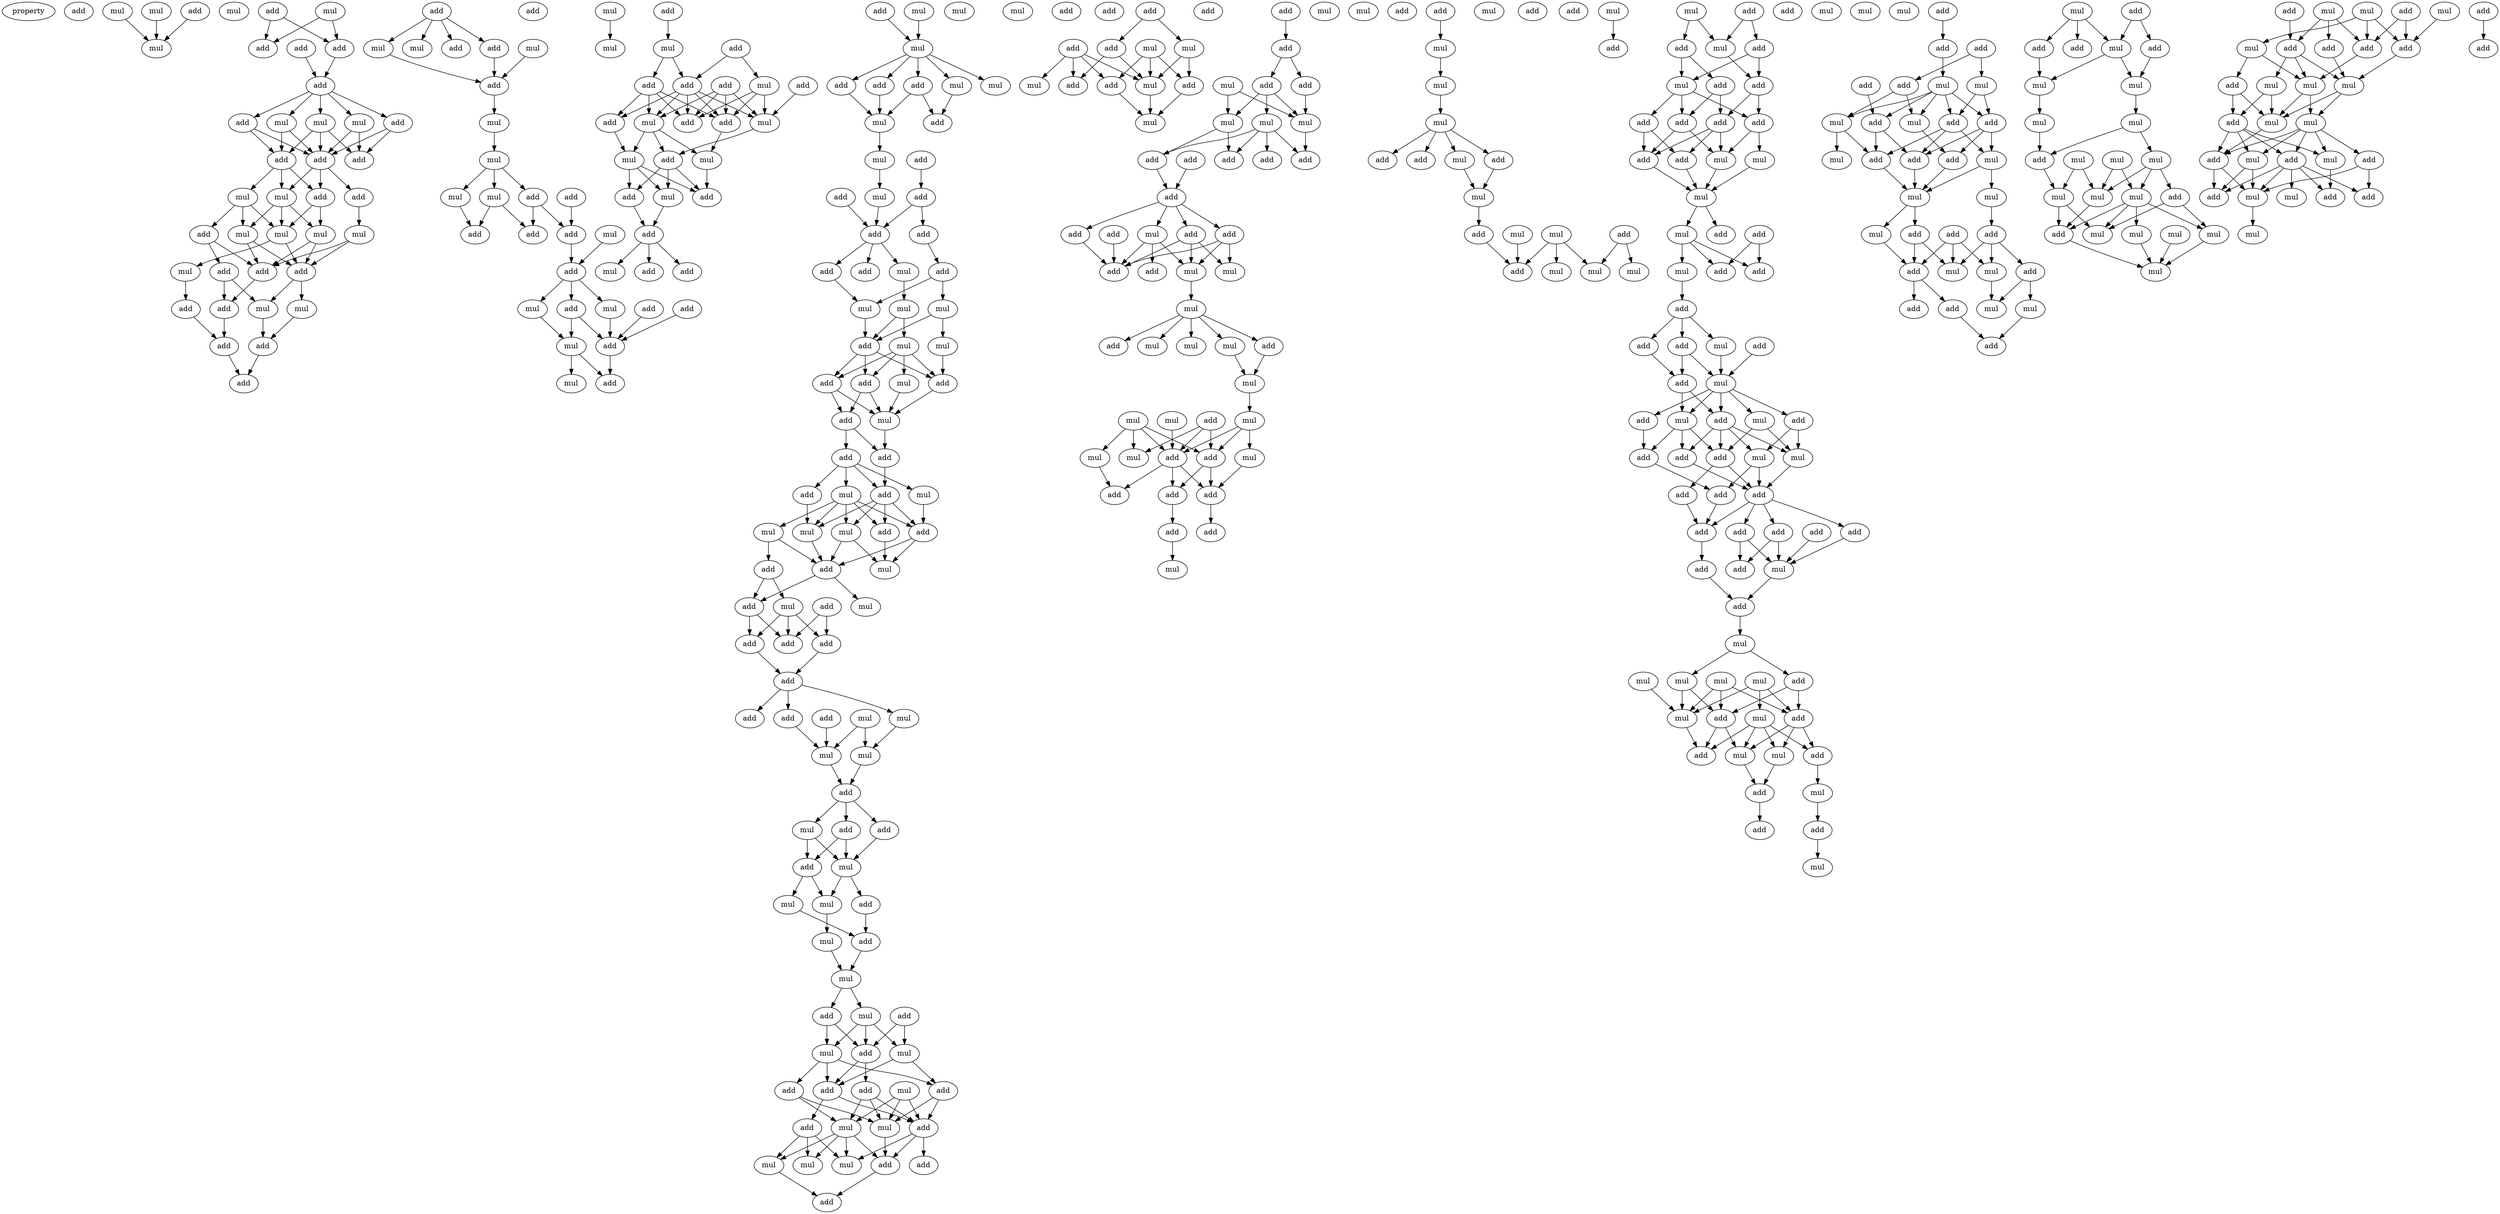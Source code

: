 digraph {
    node [fontcolor=black]
    property [mul=2,lf=1.2]
    0 [ label = add ];
    1 [ label = mul ];
    2 [ label = mul ];
    3 [ label = mul ];
    4 [ label = add ];
    5 [ label = mul ];
    6 [ label = add ];
    7 [ label = mul ];
    8 [ label = add ];
    9 [ label = add ];
    10 [ label = add ];
    11 [ label = add ];
    12 [ label = add ];
    13 [ label = mul ];
    14 [ label = mul ];
    15 [ label = add ];
    16 [ label = mul ];
    17 [ label = add ];
    18 [ label = add ];
    19 [ label = add ];
    20 [ label = add ];
    21 [ label = add ];
    22 [ label = mul ];
    23 [ label = mul ];
    24 [ label = mul ];
    25 [ label = mul ];
    26 [ label = mul ];
    27 [ label = add ];
    28 [ label = mul ];
    29 [ label = add ];
    30 [ label = mul ];
    31 [ label = add ];
    32 [ label = add ];
    33 [ label = add ];
    34 [ label = mul ];
    35 [ label = add ];
    36 [ label = mul ];
    37 [ label = add ];
    38 [ label = add ];
    39 [ label = add ];
    40 [ label = add ];
    41 [ label = mul ];
    42 [ label = mul ];
    43 [ label = add ];
    44 [ label = add ];
    45 [ label = mul ];
    46 [ label = add ];
    47 [ label = add ];
    48 [ label = mul ];
    49 [ label = mul ];
    50 [ label = mul ];
    51 [ label = mul ];
    52 [ label = mul ];
    53 [ label = add ];
    54 [ label = mul ];
    55 [ label = add ];
    56 [ label = mul ];
    57 [ label = add ];
    58 [ label = add ];
    59 [ label = add ];
    60 [ label = add ];
    61 [ label = add ];
    62 [ label = mul ];
    63 [ label = add ];
    64 [ label = add ];
    65 [ label = mul ];
    66 [ label = mul ];
    67 [ label = add ];
    68 [ label = add ];
    69 [ label = mul ];
    70 [ label = add ];
    71 [ label = add ];
    72 [ label = mul ];
    73 [ label = add ];
    74 [ label = add ];
    75 [ label = add ];
    76 [ label = add ];
    77 [ label = mul ];
    78 [ label = add ];
    79 [ label = add ];
    80 [ label = mul ];
    81 [ label = mul ];
    82 [ label = add ];
    83 [ label = mul ];
    84 [ label = add ];
    85 [ label = mul ];
    86 [ label = mul ];
    87 [ label = add ];
    88 [ label = add ];
    89 [ label = add ];
    90 [ label = add ];
    91 [ label = mul ];
    92 [ label = add ];
    93 [ label = mul ];
    94 [ label = add ];
    95 [ label = mul ];
    96 [ label = add ];
    97 [ label = add ];
    98 [ label = mul ];
    99 [ label = mul ];
    100 [ label = add ];
    101 [ label = mul ];
    102 [ label = add ];
    103 [ label = mul ];
    104 [ label = add ];
    105 [ label = add ];
    106 [ label = add ];
    107 [ label = mul ];
    108 [ label = mul ];
    109 [ label = add ];
    110 [ label = add ];
    111 [ label = add ];
    112 [ label = mul ];
    113 [ label = add ];
    114 [ label = add ];
    115 [ label = mul ];
    116 [ label = mul ];
    117 [ label = mul ];
    118 [ label = add ];
    119 [ label = mul ];
    120 [ label = mul ];
    121 [ label = add ];
    122 [ label = add ];
    123 [ label = mul ];
    124 [ label = add ];
    125 [ label = add ];
    126 [ label = mul ];
    127 [ label = add ];
    128 [ label = mul ];
    129 [ label = add ];
    130 [ label = mul ];
    131 [ label = add ];
    132 [ label = mul ];
    133 [ label = add ];
    134 [ label = mul ];
    135 [ label = add ];
    136 [ label = mul ];
    137 [ label = mul ];
    138 [ label = add ];
    139 [ label = add ];
    140 [ label = mul ];
    141 [ label = add ];
    142 [ label = add ];
    143 [ label = add ];
    144 [ label = mul ];
    145 [ label = mul ];
    146 [ label = add ];
    147 [ label = add ];
    148 [ label = add ];
    149 [ label = add ];
    150 [ label = mul ];
    151 [ label = mul ];
    152 [ label = add ];
    153 [ label = add ];
    154 [ label = add ];
    155 [ label = mul ];
    156 [ label = mul ];
    157 [ label = add ];
    158 [ label = mul ];
    159 [ label = add ];
    160 [ label = add ];
    161 [ label = add ];
    162 [ label = add ];
    163 [ label = mul ];
    164 [ label = add ];
    165 [ label = add ];
    166 [ label = mul ];
    167 [ label = mul ];
    168 [ label = mul ];
    169 [ label = add ];
    170 [ label = mul ];
    171 [ label = add ];
    172 [ label = add ];
    173 [ label = mul ];
    174 [ label = mul ];
    175 [ label = mul ];
    176 [ label = add ];
    177 [ label = add ];
    178 [ label = add ];
    179 [ label = mul ];
    180 [ label = add ];
    181 [ label = add ];
    182 [ label = add ];
    183 [ label = mul ];
    184 [ label = add ];
    185 [ label = mul ];
    186 [ label = mul ];
    187 [ label = add ];
    188 [ label = add ];
    189 [ label = mul ];
    190 [ label = mul ];
    191 [ label = add ];
    192 [ label = add ];
    193 [ label = add ];
    194 [ label = add ];
    195 [ label = mul ];
    196 [ label = mul ];
    197 [ label = add ];
    198 [ label = mul ];
    199 [ label = mul ];
    200 [ label = add ];
    201 [ label = add ];
    202 [ label = mul ];
    203 [ label = add ];
    204 [ label = add ];
    205 [ label = mul ];
    206 [ label = mul ];
    207 [ label = add ];
    208 [ label = add ];
    209 [ label = add ];
    210 [ label = mul ];
    211 [ label = add ];
    212 [ label = mul ];
    213 [ label = mul ];
    214 [ label = mul ];
    215 [ label = add ];
    216 [ label = add ];
    217 [ label = add ];
    218 [ label = add ];
    219 [ label = add ];
    220 [ label = add ];
    221 [ label = add ];
    222 [ label = mul ];
    223 [ label = add ];
    224 [ label = add ];
    225 [ label = add ];
    226 [ label = add ];
    227 [ label = add ];
    228 [ label = mul ];
    229 [ label = mul ];
    230 [ label = mul ];
    231 [ label = add ];
    232 [ label = mul ];
    233 [ label = mul ];
    234 [ label = add ];
    235 [ label = mul ];
    236 [ label = mul ];
    237 [ label = mul ];
    238 [ label = mul ];
    239 [ label = add ];
    240 [ label = mul ];
    241 [ label = add ];
    242 [ label = add ];
    243 [ label = mul ];
    244 [ label = mul ];
    245 [ label = mul ];
    246 [ label = add ];
    247 [ label = add ];
    248 [ label = add ];
    249 [ label = add ];
    250 [ label = add ];
    251 [ label = mul ];
    252 [ label = add ];
    253 [ label = mul ];
    254 [ label = mul ];
    255 [ label = mul ];
    256 [ label = add ];
    257 [ label = add ];
    258 [ label = mul ];
    259 [ label = add ];
    260 [ label = mul ];
    261 [ label = mul ];
    262 [ label = mul ];
    263 [ label = add ];
    264 [ label = mul ];
    265 [ label = add ];
    266 [ label = add ];
    267 [ label = add ];
    268 [ label = mul ];
    269 [ label = mul ];
    270 [ label = mul ];
    271 [ label = add ];
    272 [ label = mul ];
    273 [ label = mul ];
    274 [ label = add ];
    275 [ label = add ];
    276 [ label = add ];
    277 [ label = add ];
    278 [ label = mul ];
    279 [ label = add ];
    280 [ label = add ];
    281 [ label = mul ];
    282 [ label = add ];
    283 [ label = add ];
    284 [ label = add ];
    285 [ label = add ];
    286 [ label = add ];
    287 [ label = mul ];
    288 [ label = add ];
    289 [ label = mul ];
    290 [ label = mul ];
    291 [ label = add ];
    292 [ label = add ];
    293 [ label = mul ];
    294 [ label = add ];
    295 [ label = add ];
    296 [ label = mul ];
    297 [ label = add ];
    298 [ label = add ];
    299 [ label = mul ];
    300 [ label = mul ];
    301 [ label = add ];
    302 [ label = add ];
    303 [ label = add ];
    304 [ label = add ];
    305 [ label = mul ];
    306 [ label = mul ];
    307 [ label = mul ];
    308 [ label = add ];
    309 [ label = add ];
    310 [ label = add ];
    311 [ label = add ];
    312 [ label = mul ];
    313 [ label = add ];
    314 [ label = mul ];
    315 [ label = add ];
    316 [ label = add ];
    317 [ label = add ];
    318 [ label = add ];
    319 [ label = add ];
    320 [ label = add ];
    321 [ label = add ];
    322 [ label = add ];
    323 [ label = add ];
    324 [ label = mul ];
    325 [ label = add ];
    326 [ label = add ];
    327 [ label = add ];
    328 [ label = mul ];
    329 [ label = mul ];
    330 [ label = mul ];
    331 [ label = mul ];
    332 [ label = mul ];
    333 [ label = add ];
    334 [ label = mul ];
    335 [ label = add ];
    336 [ label = add ];
    337 [ label = mul ];
    338 [ label = mul ];
    339 [ label = add ];
    340 [ label = add ];
    341 [ label = mul ];
    342 [ label = mul ];
    343 [ label = add ];
    344 [ label = mul ];
    345 [ label = add ];
    346 [ label = add ];
    347 [ label = mul ];
    348 [ label = add ];
    349 [ label = mul ];
    350 [ label = add ];
    351 [ label = add ];
    352 [ label = add ];
    353 [ label = add ];
    354 [ label = mul ];
    355 [ label = mul ];
    356 [ label = mul ];
    357 [ label = add ];
    358 [ label = add ];
    359 [ label = add ];
    360 [ label = mul ];
    361 [ label = add ];
    362 [ label = mul ];
    363 [ label = add ];
    364 [ label = mul ];
    365 [ label = add ];
    366 [ label = mul ];
    367 [ label = mul ];
    368 [ label = add ];
    369 [ label = add ];
    370 [ label = mul ];
    371 [ label = add ];
    372 [ label = mul ];
    373 [ label = add ];
    374 [ label = mul ];
    375 [ label = add ];
    376 [ label = mul ];
    377 [ label = add ];
    378 [ label = mul ];
    379 [ label = add ];
    380 [ label = add ];
    381 [ label = add ];
    382 [ label = mul ];
    383 [ label = add ];
    384 [ label = add ];
    385 [ label = add ];
    386 [ label = mul ];
    387 [ label = mul ];
    388 [ label = mul ];
    389 [ label = mul ];
    390 [ label = mul ];
    391 [ label = mul ];
    392 [ label = mul ];
    393 [ label = mul ];
    394 [ label = add ];
    395 [ label = mul ];
    396 [ label = mul ];
    397 [ label = mul ];
    398 [ label = add ];
    399 [ label = mul ];
    400 [ label = mul ];
    401 [ label = mul ];
    402 [ label = add ];
    403 [ label = mul ];
    404 [ label = mul ];
    405 [ label = mul ];
    406 [ label = mul ];
    407 [ label = add ];
    408 [ label = mul ];
    409 [ label = add ];
    410 [ label = add ];
    411 [ label = add ];
    412 [ label = mul ];
    413 [ label = add ];
    414 [ label = add ];
    415 [ label = add ];
    416 [ label = mul ];
    417 [ label = mul ];
    418 [ label = mul ];
    419 [ label = add ];
    420 [ label = mul ];
    421 [ label = mul ];
    422 [ label = add ];
    423 [ label = mul ];
    424 [ label = mul ];
    425 [ label = add ];
    426 [ label = add ];
    427 [ label = add ];
    428 [ label = add ];
    429 [ label = add ];
    430 [ label = mul ];
    431 [ label = mul ];
    432 [ label = mul ];
    433 [ label = add ];
    434 [ label = add ];
    1 -> 5 [ name = 0 ];
    3 -> 5 [ name = 1 ];
    4 -> 5 [ name = 2 ];
    6 -> 9 [ name = 3 ];
    6 -> 10 [ name = 4 ];
    7 -> 9 [ name = 5 ];
    7 -> 10 [ name = 6 ];
    8 -> 11 [ name = 7 ];
    10 -> 11 [ name = 8 ];
    11 -> 12 [ name = 9 ];
    11 -> 13 [ name = 10 ];
    11 -> 14 [ name = 11 ];
    11 -> 15 [ name = 12 ];
    11 -> 16 [ name = 13 ];
    12 -> 18 [ name = 14 ];
    12 -> 19 [ name = 15 ];
    13 -> 17 [ name = 16 ];
    13 -> 18 [ name = 17 ];
    14 -> 17 [ name = 18 ];
    14 -> 18 [ name = 19 ];
    14 -> 19 [ name = 20 ];
    15 -> 17 [ name = 21 ];
    15 -> 18 [ name = 22 ];
    16 -> 18 [ name = 23 ];
    16 -> 19 [ name = 24 ];
    17 -> 20 [ name = 25 ];
    17 -> 22 [ name = 26 ];
    17 -> 23 [ name = 27 ];
    18 -> 20 [ name = 28 ];
    18 -> 21 [ name = 29 ];
    18 -> 23 [ name = 30 ];
    20 -> 24 [ name = 31 ];
    20 -> 25 [ name = 32 ];
    21 -> 26 [ name = 33 ];
    22 -> 24 [ name = 34 ];
    22 -> 27 [ name = 35 ];
    22 -> 28 [ name = 36 ];
    23 -> 24 [ name = 37 ];
    23 -> 25 [ name = 38 ];
    23 -> 28 [ name = 39 ];
    24 -> 30 [ name = 40 ];
    24 -> 31 [ name = 41 ];
    25 -> 29 [ name = 42 ];
    25 -> 31 [ name = 43 ];
    26 -> 29 [ name = 44 ];
    26 -> 31 [ name = 45 ];
    27 -> 29 [ name = 46 ];
    27 -> 32 [ name = 47 ];
    28 -> 29 [ name = 48 ];
    28 -> 31 [ name = 49 ];
    29 -> 35 [ name = 50 ];
    30 -> 33 [ name = 51 ];
    31 -> 34 [ name = 52 ];
    31 -> 36 [ name = 53 ];
    32 -> 34 [ name = 54 ];
    32 -> 35 [ name = 55 ];
    33 -> 37 [ name = 56 ];
    34 -> 38 [ name = 57 ];
    35 -> 37 [ name = 58 ];
    36 -> 38 [ name = 59 ];
    37 -> 40 [ name = 60 ];
    38 -> 40 [ name = 61 ];
    39 -> 41 [ name = 62 ];
    39 -> 42 [ name = 63 ];
    39 -> 43 [ name = 64 ];
    39 -> 44 [ name = 65 ];
    41 -> 46 [ name = 66 ];
    44 -> 46 [ name = 67 ];
    45 -> 46 [ name = 68 ];
    46 -> 48 [ name = 69 ];
    48 -> 51 [ name = 70 ];
    49 -> 50 [ name = 71 ];
    51 -> 52 [ name = 72 ];
    51 -> 54 [ name = 73 ];
    51 -> 55 [ name = 74 ];
    52 -> 57 [ name = 75 ];
    52 -> 58 [ name = 76 ];
    53 -> 59 [ name = 77 ];
    54 -> 58 [ name = 78 ];
    55 -> 57 [ name = 79 ];
    55 -> 59 [ name = 80 ];
    56 -> 60 [ name = 81 ];
    59 -> 60 [ name = 82 ];
    60 -> 62 [ name = 83 ];
    60 -> 63 [ name = 84 ];
    60 -> 65 [ name = 85 ];
    61 -> 67 [ name = 86 ];
    62 -> 66 [ name = 87 ];
    63 -> 66 [ name = 88 ];
    63 -> 67 [ name = 89 ];
    64 -> 67 [ name = 90 ];
    65 -> 67 [ name = 91 ];
    66 -> 69 [ name = 92 ];
    66 -> 70 [ name = 93 ];
    67 -> 70 [ name = 94 ];
    68 -> 72 [ name = 95 ];
    71 -> 75 [ name = 96 ];
    71 -> 77 [ name = 97 ];
    72 -> 75 [ name = 98 ];
    72 -> 76 [ name = 99 ];
    73 -> 80 [ name = 100 ];
    74 -> 78 [ name = 101 ];
    74 -> 80 [ name = 102 ];
    74 -> 81 [ name = 103 ];
    74 -> 82 [ name = 104 ];
    75 -> 78 [ name = 105 ];
    75 -> 79 [ name = 106 ];
    75 -> 80 [ name = 107 ];
    75 -> 81 [ name = 108 ];
    75 -> 82 [ name = 109 ];
    76 -> 78 [ name = 110 ];
    76 -> 79 [ name = 111 ];
    76 -> 81 [ name = 112 ];
    76 -> 82 [ name = 113 ];
    77 -> 78 [ name = 114 ];
    77 -> 80 [ name = 115 ];
    77 -> 82 [ name = 116 ];
    79 -> 85 [ name = 117 ];
    80 -> 84 [ name = 118 ];
    81 -> 83 [ name = 119 ];
    81 -> 84 [ name = 120 ];
    81 -> 85 [ name = 121 ];
    82 -> 83 [ name = 122 ];
    83 -> 88 [ name = 123 ];
    84 -> 86 [ name = 124 ];
    84 -> 87 [ name = 125 ];
    84 -> 88 [ name = 126 ];
    85 -> 86 [ name = 127 ];
    85 -> 87 [ name = 128 ];
    85 -> 88 [ name = 129 ];
    86 -> 89 [ name = 130 ];
    87 -> 89 [ name = 131 ];
    89 -> 91 [ name = 132 ];
    89 -> 92 [ name = 133 ];
    89 -> 94 [ name = 134 ];
    90 -> 95 [ name = 135 ];
    93 -> 95 [ name = 136 ];
    95 -> 96 [ name = 137 ];
    95 -> 97 [ name = 138 ];
    95 -> 98 [ name = 139 ];
    95 -> 99 [ name = 140 ];
    95 -> 100 [ name = 141 ];
    96 -> 101 [ name = 142 ];
    96 -> 102 [ name = 143 ];
    97 -> 101 [ name = 144 ];
    98 -> 102 [ name = 145 ];
    100 -> 101 [ name = 146 ];
    101 -> 103 [ name = 147 ];
    103 -> 107 [ name = 148 ];
    104 -> 106 [ name = 149 ];
    105 -> 109 [ name = 150 ];
    106 -> 109 [ name = 151 ];
    106 -> 110 [ name = 152 ];
    107 -> 109 [ name = 153 ];
    109 -> 111 [ name = 154 ];
    109 -> 112 [ name = 155 ];
    109 -> 113 [ name = 156 ];
    110 -> 114 [ name = 157 ];
    111 -> 116 [ name = 158 ];
    112 -> 115 [ name = 159 ];
    114 -> 116 [ name = 160 ];
    114 -> 117 [ name = 161 ];
    115 -> 118 [ name = 162 ];
    115 -> 119 [ name = 163 ];
    116 -> 118 [ name = 164 ];
    117 -> 118 [ name = 165 ];
    117 -> 120 [ name = 166 ];
    118 -> 121 [ name = 167 ];
    118 -> 122 [ name = 168 ];
    118 -> 124 [ name = 169 ];
    119 -> 121 [ name = 170 ];
    119 -> 122 [ name = 171 ];
    119 -> 123 [ name = 172 ];
    119 -> 124 [ name = 173 ];
    120 -> 122 [ name = 174 ];
    121 -> 125 [ name = 175 ];
    121 -> 126 [ name = 176 ];
    122 -> 126 [ name = 177 ];
    123 -> 126 [ name = 178 ];
    124 -> 125 [ name = 179 ];
    124 -> 126 [ name = 180 ];
    125 -> 127 [ name = 181 ];
    125 -> 129 [ name = 182 ];
    126 -> 127 [ name = 183 ];
    127 -> 133 [ name = 184 ];
    129 -> 130 [ name = 185 ];
    129 -> 131 [ name = 186 ];
    129 -> 132 [ name = 187 ];
    129 -> 133 [ name = 188 ];
    130 -> 138 [ name = 189 ];
    131 -> 137 [ name = 190 ];
    132 -> 134 [ name = 191 ];
    132 -> 135 [ name = 192 ];
    132 -> 136 [ name = 193 ];
    132 -> 137 [ name = 194 ];
    132 -> 138 [ name = 195 ];
    133 -> 135 [ name = 196 ];
    133 -> 136 [ name = 197 ];
    133 -> 137 [ name = 198 ];
    133 -> 138 [ name = 199 ];
    134 -> 139 [ name = 200 ];
    134 -> 141 [ name = 201 ];
    135 -> 140 [ name = 202 ];
    136 -> 140 [ name = 203 ];
    136 -> 141 [ name = 204 ];
    137 -> 141 [ name = 205 ];
    138 -> 140 [ name = 206 ];
    138 -> 141 [ name = 207 ];
    139 -> 143 [ name = 208 ];
    139 -> 145 [ name = 209 ];
    141 -> 143 [ name = 210 ];
    141 -> 144 [ name = 211 ];
    142 -> 146 [ name = 212 ];
    142 -> 148 [ name = 213 ];
    143 -> 146 [ name = 214 ];
    143 -> 147 [ name = 215 ];
    145 -> 146 [ name = 216 ];
    145 -> 147 [ name = 217 ];
    145 -> 148 [ name = 218 ];
    147 -> 149 [ name = 219 ];
    148 -> 149 [ name = 220 ];
    149 -> 150 [ name = 221 ];
    149 -> 152 [ name = 222 ];
    149 -> 153 [ name = 223 ];
    150 -> 156 [ name = 224 ];
    151 -> 155 [ name = 225 ];
    151 -> 156 [ name = 226 ];
    153 -> 155 [ name = 227 ];
    154 -> 155 [ name = 228 ];
    155 -> 157 [ name = 229 ];
    156 -> 157 [ name = 230 ];
    157 -> 158 [ name = 231 ];
    157 -> 159 [ name = 232 ];
    157 -> 161 [ name = 233 ];
    158 -> 163 [ name = 234 ];
    158 -> 164 [ name = 235 ];
    159 -> 163 [ name = 236 ];
    159 -> 164 [ name = 237 ];
    161 -> 163 [ name = 238 ];
    163 -> 165 [ name = 239 ];
    163 -> 166 [ name = 240 ];
    164 -> 166 [ name = 241 ];
    164 -> 167 [ name = 242 ];
    165 -> 169 [ name = 243 ];
    166 -> 168 [ name = 244 ];
    167 -> 169 [ name = 245 ];
    168 -> 170 [ name = 246 ];
    169 -> 170 [ name = 247 ];
    170 -> 171 [ name = 248 ];
    170 -> 173 [ name = 249 ];
    171 -> 174 [ name = 250 ];
    171 -> 176 [ name = 251 ];
    172 -> 175 [ name = 252 ];
    172 -> 176 [ name = 253 ];
    173 -> 174 [ name = 254 ];
    173 -> 175 [ name = 255 ];
    173 -> 176 [ name = 256 ];
    174 -> 177 [ name = 257 ];
    174 -> 178 [ name = 258 ];
    174 -> 180 [ name = 259 ];
    175 -> 177 [ name = 260 ];
    175 -> 178 [ name = 261 ];
    176 -> 178 [ name = 262 ];
    176 -> 181 [ name = 263 ];
    177 -> 182 [ name = 264 ];
    177 -> 183 [ name = 265 ];
    178 -> 182 [ name = 266 ];
    178 -> 184 [ name = 267 ];
    179 -> 182 [ name = 268 ];
    179 -> 183 [ name = 269 ];
    179 -> 185 [ name = 270 ];
    180 -> 183 [ name = 271 ];
    180 -> 185 [ name = 272 ];
    181 -> 182 [ name = 273 ];
    181 -> 183 [ name = 274 ];
    181 -> 185 [ name = 275 ];
    182 -> 186 [ name = 276 ];
    182 -> 187 [ name = 277 ];
    182 -> 188 [ name = 278 ];
    183 -> 187 [ name = 279 ];
    184 -> 186 [ name = 280 ];
    184 -> 189 [ name = 281 ];
    184 -> 190 [ name = 282 ];
    185 -> 186 [ name = 283 ];
    185 -> 187 [ name = 284 ];
    185 -> 189 [ name = 285 ];
    185 -> 190 [ name = 286 ];
    187 -> 191 [ name = 287 ];
    190 -> 191 [ name = 288 ];
    192 -> 194 [ name = 289 ];
    192 -> 196 [ name = 290 ];
    193 -> 197 [ name = 291 ];
    193 -> 198 [ name = 292 ];
    193 -> 199 [ name = 293 ];
    193 -> 200 [ name = 294 ];
    194 -> 197 [ name = 295 ];
    194 -> 198 [ name = 296 ];
    195 -> 198 [ name = 297 ];
    195 -> 200 [ name = 298 ];
    195 -> 201 [ name = 299 ];
    196 -> 198 [ name = 300 ];
    196 -> 201 [ name = 301 ];
    198 -> 202 [ name = 302 ];
    200 -> 202 [ name = 303 ];
    201 -> 202 [ name = 304 ];
    204 -> 208 [ name = 305 ];
    208 -> 209 [ name = 306 ];
    208 -> 211 [ name = 307 ];
    209 -> 213 [ name = 308 ];
    210 -> 213 [ name = 309 ];
    210 -> 214 [ name = 310 ];
    211 -> 212 [ name = 311 ];
    211 -> 213 [ name = 312 ];
    211 -> 214 [ name = 313 ];
    212 -> 215 [ name = 314 ];
    212 -> 216 [ name = 315 ];
    212 -> 217 [ name = 316 ];
    212 -> 219 [ name = 317 ];
    213 -> 219 [ name = 318 ];
    214 -> 215 [ name = 319 ];
    214 -> 217 [ name = 320 ];
    217 -> 220 [ name = 321 ];
    218 -> 220 [ name = 322 ];
    220 -> 221 [ name = 323 ];
    220 -> 222 [ name = 324 ];
    220 -> 224 [ name = 325 ];
    220 -> 225 [ name = 326 ];
    221 -> 227 [ name = 327 ];
    222 -> 226 [ name = 328 ];
    222 -> 227 [ name = 329 ];
    222 -> 229 [ name = 330 ];
    223 -> 227 [ name = 331 ];
    224 -> 227 [ name = 332 ];
    224 -> 228 [ name = 333 ];
    224 -> 229 [ name = 334 ];
    225 -> 227 [ name = 335 ];
    225 -> 228 [ name = 336 ];
    225 -> 229 [ name = 337 ];
    229 -> 230 [ name = 338 ];
    230 -> 231 [ name = 339 ];
    230 -> 232 [ name = 340 ];
    230 -> 233 [ name = 341 ];
    230 -> 234 [ name = 342 ];
    230 -> 235 [ name = 343 ];
    234 -> 236 [ name = 344 ];
    235 -> 236 [ name = 345 ];
    236 -> 240 [ name = 346 ];
    237 -> 241 [ name = 347 ];
    238 -> 241 [ name = 348 ];
    238 -> 242 [ name = 349 ];
    238 -> 243 [ name = 350 ];
    238 -> 244 [ name = 351 ];
    239 -> 241 [ name = 352 ];
    239 -> 242 [ name = 353 ];
    239 -> 243 [ name = 354 ];
    240 -> 241 [ name = 355 ];
    240 -> 242 [ name = 356 ];
    240 -> 245 [ name = 357 ];
    241 -> 246 [ name = 358 ];
    241 -> 247 [ name = 359 ];
    241 -> 248 [ name = 360 ];
    242 -> 247 [ name = 361 ];
    242 -> 248 [ name = 362 ];
    244 -> 246 [ name = 363 ];
    245 -> 248 [ name = 364 ];
    247 -> 249 [ name = 365 ];
    248 -> 250 [ name = 366 ];
    249 -> 251 [ name = 367 ];
    252 -> 253 [ name = 368 ];
    253 -> 254 [ name = 369 ];
    254 -> 255 [ name = 370 ];
    255 -> 256 [ name = 371 ];
    255 -> 257 [ name = 372 ];
    255 -> 258 [ name = 373 ];
    255 -> 259 [ name = 374 ];
    258 -> 261 [ name = 375 ];
    259 -> 261 [ name = 376 ];
    261 -> 263 [ name = 377 ];
    262 -> 267 [ name = 378 ];
    263 -> 267 [ name = 379 ];
    264 -> 267 [ name = 380 ];
    264 -> 268 [ name = 381 ];
    264 -> 270 [ name = 382 ];
    266 -> 269 [ name = 383 ];
    266 -> 270 [ name = 384 ];
    272 -> 274 [ name = 385 ];
    273 -> 276 [ name = 386 ];
    273 -> 278 [ name = 387 ];
    275 -> 277 [ name = 388 ];
    275 -> 278 [ name = 389 ];
    276 -> 279 [ name = 390 ];
    276 -> 281 [ name = 391 ];
    277 -> 280 [ name = 392 ];
    277 -> 281 [ name = 393 ];
    278 -> 280 [ name = 394 ];
    279 -> 282 [ name = 395 ];
    279 -> 283 [ name = 396 ];
    280 -> 283 [ name = 397 ];
    280 -> 285 [ name = 398 ];
    281 -> 282 [ name = 399 ];
    281 -> 284 [ name = 400 ];
    281 -> 285 [ name = 401 ];
    282 -> 288 [ name = 402 ];
    282 -> 289 [ name = 403 ];
    283 -> 286 [ name = 404 ];
    283 -> 288 [ name = 405 ];
    283 -> 289 [ name = 406 ];
    284 -> 286 [ name = 407 ];
    284 -> 288 [ name = 408 ];
    285 -> 287 [ name = 409 ];
    285 -> 289 [ name = 410 ];
    286 -> 290 [ name = 411 ];
    287 -> 290 [ name = 412 ];
    288 -> 290 [ name = 413 ];
    289 -> 290 [ name = 414 ];
    290 -> 292 [ name = 415 ];
    290 -> 293 [ name = 416 ];
    291 -> 295 [ name = 417 ];
    291 -> 297 [ name = 418 ];
    293 -> 295 [ name = 419 ];
    293 -> 296 [ name = 420 ];
    293 -> 297 [ name = 421 ];
    296 -> 298 [ name = 422 ];
    298 -> 299 [ name = 423 ];
    298 -> 301 [ name = 424 ];
    298 -> 303 [ name = 425 ];
    299 -> 305 [ name = 426 ];
    301 -> 304 [ name = 427 ];
    301 -> 305 [ name = 428 ];
    302 -> 305 [ name = 429 ];
    303 -> 304 [ name = 430 ];
    304 -> 306 [ name = 431 ];
    304 -> 308 [ name = 432 ];
    305 -> 306 [ name = 433 ];
    305 -> 307 [ name = 434 ];
    305 -> 308 [ name = 435 ];
    305 -> 309 [ name = 436 ];
    305 -> 310 [ name = 437 ];
    306 -> 311 [ name = 438 ];
    306 -> 313 [ name = 439 ];
    306 -> 315 [ name = 440 ];
    307 -> 312 [ name = 441 ];
    307 -> 315 [ name = 442 ];
    308 -> 312 [ name = 443 ];
    308 -> 313 [ name = 444 ];
    308 -> 314 [ name = 445 ];
    308 -> 315 [ name = 446 ];
    309 -> 312 [ name = 447 ];
    309 -> 314 [ name = 448 ];
    310 -> 311 [ name = 449 ];
    311 -> 318 [ name = 450 ];
    312 -> 317 [ name = 451 ];
    313 -> 317 [ name = 452 ];
    314 -> 317 [ name = 453 ];
    314 -> 318 [ name = 454 ];
    315 -> 316 [ name = 455 ];
    315 -> 317 [ name = 456 ];
    316 -> 321 [ name = 457 ];
    317 -> 320 [ name = 458 ];
    317 -> 321 [ name = 459 ];
    317 -> 322 [ name = 460 ];
    317 -> 323 [ name = 461 ];
    318 -> 321 [ name = 462 ];
    319 -> 324 [ name = 463 ];
    320 -> 324 [ name = 464 ];
    320 -> 325 [ name = 465 ];
    321 -> 326 [ name = 466 ];
    322 -> 324 [ name = 467 ];
    323 -> 324 [ name = 468 ];
    323 -> 325 [ name = 469 ];
    324 -> 327 [ name = 470 ];
    326 -> 327 [ name = 471 ];
    327 -> 328 [ name = 472 ];
    328 -> 330 [ name = 473 ];
    328 -> 333 [ name = 474 ];
    329 -> 334 [ name = 475 ];
    330 -> 334 [ name = 476 ];
    330 -> 335 [ name = 477 ];
    331 -> 334 [ name = 478 ];
    331 -> 336 [ name = 479 ];
    331 -> 337 [ name = 480 ];
    332 -> 334 [ name = 481 ];
    332 -> 335 [ name = 482 ];
    332 -> 336 [ name = 483 ];
    333 -> 335 [ name = 484 ];
    333 -> 336 [ name = 485 ];
    334 -> 339 [ name = 486 ];
    335 -> 338 [ name = 487 ];
    335 -> 339 [ name = 488 ];
    336 -> 338 [ name = 489 ];
    336 -> 340 [ name = 490 ];
    336 -> 341 [ name = 491 ];
    337 -> 338 [ name = 492 ];
    337 -> 339 [ name = 493 ];
    337 -> 340 [ name = 494 ];
    337 -> 341 [ name = 495 ];
    338 -> 343 [ name = 496 ];
    340 -> 342 [ name = 497 ];
    341 -> 343 [ name = 498 ];
    342 -> 346 [ name = 499 ];
    343 -> 345 [ name = 500 ];
    346 -> 349 [ name = 501 ];
    348 -> 350 [ name = 502 ];
    350 -> 354 [ name = 503 ];
    351 -> 352 [ name = 504 ];
    351 -> 355 [ name = 505 ];
    352 -> 356 [ name = 506 ];
    352 -> 360 [ name = 507 ];
    353 -> 357 [ name = 508 ];
    354 -> 356 [ name = 509 ];
    354 -> 357 [ name = 510 ];
    354 -> 358 [ name = 511 ];
    354 -> 359 [ name = 512 ];
    354 -> 360 [ name = 513 ];
    355 -> 358 [ name = 514 ];
    355 -> 359 [ name = 515 ];
    356 -> 361 [ name = 516 ];
    357 -> 363 [ name = 517 ];
    357 -> 365 [ name = 518 ];
    358 -> 362 [ name = 519 ];
    358 -> 363 [ name = 520 ];
    358 -> 365 [ name = 521 ];
    359 -> 361 [ name = 522 ];
    359 -> 362 [ name = 523 ];
    359 -> 365 [ name = 524 ];
    360 -> 363 [ name = 525 ];
    360 -> 364 [ name = 526 ];
    361 -> 367 [ name = 527 ];
    362 -> 366 [ name = 528 ];
    362 -> 367 [ name = 529 ];
    363 -> 367 [ name = 530 ];
    365 -> 367 [ name = 531 ];
    366 -> 368 [ name = 532 ];
    367 -> 369 [ name = 533 ];
    367 -> 370 [ name = 534 ];
    368 -> 372 [ name = 535 ];
    368 -> 374 [ name = 536 ];
    368 -> 375 [ name = 537 ];
    369 -> 373 [ name = 538 ];
    369 -> 374 [ name = 539 ];
    370 -> 373 [ name = 540 ];
    371 -> 372 [ name = 541 ];
    371 -> 373 [ name = 542 ];
    371 -> 374 [ name = 543 ];
    372 -> 378 [ name = 544 ];
    373 -> 377 [ name = 545 ];
    373 -> 379 [ name = 546 ];
    375 -> 376 [ name = 547 ];
    375 -> 378 [ name = 548 ];
    376 -> 380 [ name = 549 ];
    379 -> 380 [ name = 550 ];
    381 -> 385 [ name = 551 ];
    381 -> 386 [ name = 552 ];
    382 -> 383 [ name = 553 ];
    382 -> 384 [ name = 554 ];
    382 -> 386 [ name = 555 ];
    383 -> 387 [ name = 556 ];
    385 -> 388 [ name = 557 ];
    386 -> 387 [ name = 558 ];
    386 -> 388 [ name = 559 ];
    387 -> 390 [ name = 560 ];
    388 -> 389 [ name = 561 ];
    389 -> 393 [ name = 562 ];
    389 -> 394 [ name = 563 ];
    390 -> 394 [ name = 564 ];
    391 -> 395 [ name = 565 ];
    391 -> 396 [ name = 566 ];
    392 -> 395 [ name = 567 ];
    392 -> 397 [ name = 568 ];
    393 -> 395 [ name = 569 ];
    393 -> 397 [ name = 570 ];
    393 -> 398 [ name = 571 ];
    394 -> 396 [ name = 572 ];
    395 -> 402 [ name = 573 ];
    396 -> 400 [ name = 574 ];
    396 -> 402 [ name = 575 ];
    397 -> 399 [ name = 576 ];
    397 -> 400 [ name = 577 ];
    397 -> 402 [ name = 578 ];
    397 -> 403 [ name = 579 ];
    398 -> 399 [ name = 580 ];
    398 -> 400 [ name = 581 ];
    399 -> 404 [ name = 582 ];
    401 -> 404 [ name = 583 ];
    402 -> 404 [ name = 584 ];
    403 -> 404 [ name = 585 ];
    405 -> 414 [ name = 586 ];
    406 -> 410 [ name = 587 ];
    406 -> 411 [ name = 588 ];
    406 -> 413 [ name = 589 ];
    407 -> 410 [ name = 590 ];
    407 -> 414 [ name = 591 ];
    408 -> 410 [ name = 592 ];
    408 -> 412 [ name = 593 ];
    408 -> 414 [ name = 594 ];
    409 -> 413 [ name = 595 ];
    410 -> 416 [ name = 596 ];
    411 -> 417 [ name = 597 ];
    412 -> 415 [ name = 598 ];
    412 -> 416 [ name = 599 ];
    413 -> 416 [ name = 600 ];
    413 -> 417 [ name = 601 ];
    413 -> 418 [ name = 602 ];
    414 -> 417 [ name = 603 ];
    415 -> 419 [ name = 604 ];
    415 -> 420 [ name = 605 ];
    416 -> 420 [ name = 606 ];
    416 -> 421 [ name = 607 ];
    417 -> 420 [ name = 608 ];
    417 -> 421 [ name = 609 ];
    418 -> 419 [ name = 610 ];
    418 -> 420 [ name = 611 ];
    419 -> 422 [ name = 612 ];
    419 -> 423 [ name = 613 ];
    419 -> 424 [ name = 614 ];
    419 -> 425 [ name = 615 ];
    420 -> 422 [ name = 616 ];
    421 -> 422 [ name = 617 ];
    421 -> 423 [ name = 618 ];
    421 -> 424 [ name = 619 ];
    421 -> 425 [ name = 620 ];
    421 -> 426 [ name = 621 ];
    422 -> 428 [ name = 622 ];
    422 -> 430 [ name = 623 ];
    423 -> 428 [ name = 624 ];
    423 -> 430 [ name = 625 ];
    424 -> 429 [ name = 626 ];
    425 -> 427 [ name = 627 ];
    425 -> 428 [ name = 628 ];
    425 -> 429 [ name = 629 ];
    425 -> 430 [ name = 630 ];
    425 -> 431 [ name = 631 ];
    426 -> 427 [ name = 632 ];
    426 -> 430 [ name = 633 ];
    430 -> 432 [ name = 634 ];
    433 -> 434 [ name = 635 ];
}
